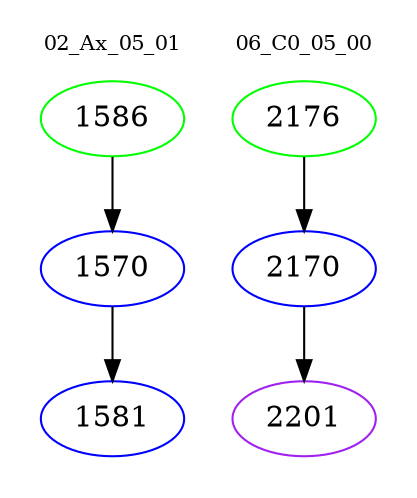 digraph{
subgraph cluster_0 {
color = white
label = "02_Ax_05_01";
fontsize=10;
T0_1586 [label="1586", color="green"]
T0_1586 -> T0_1570 [color="black"]
T0_1570 [label="1570", color="blue"]
T0_1570 -> T0_1581 [color="black"]
T0_1581 [label="1581", color="blue"]
}
subgraph cluster_1 {
color = white
label = "06_C0_05_00";
fontsize=10;
T1_2176 [label="2176", color="green"]
T1_2176 -> T1_2170 [color="black"]
T1_2170 [label="2170", color="blue"]
T1_2170 -> T1_2201 [color="black"]
T1_2201 [label="2201", color="purple"]
}
}
